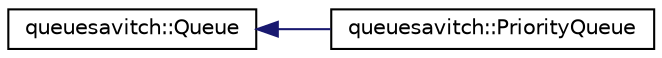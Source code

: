 digraph "Graphical Class Hierarchy"
{
  edge [fontname="Helvetica",fontsize="10",labelfontname="Helvetica",labelfontsize="10"];
  node [fontname="Helvetica",fontsize="10",shape=record];
  rankdir="LR";
  Node1 [label="queuesavitch::Queue",height=0.2,width=0.4,color="black", fillcolor="white", style="filled",URL="$classqueuesavitch_1_1Queue.html"];
  Node1 -> Node2 [dir="back",color="midnightblue",fontsize="10",style="solid",fontname="Helvetica"];
  Node2 [label="queuesavitch::PriorityQueue",height=0.2,width=0.4,color="black", fillcolor="white", style="filled",URL="$classqueuesavitch_1_1PriorityQueue.html"];
}
